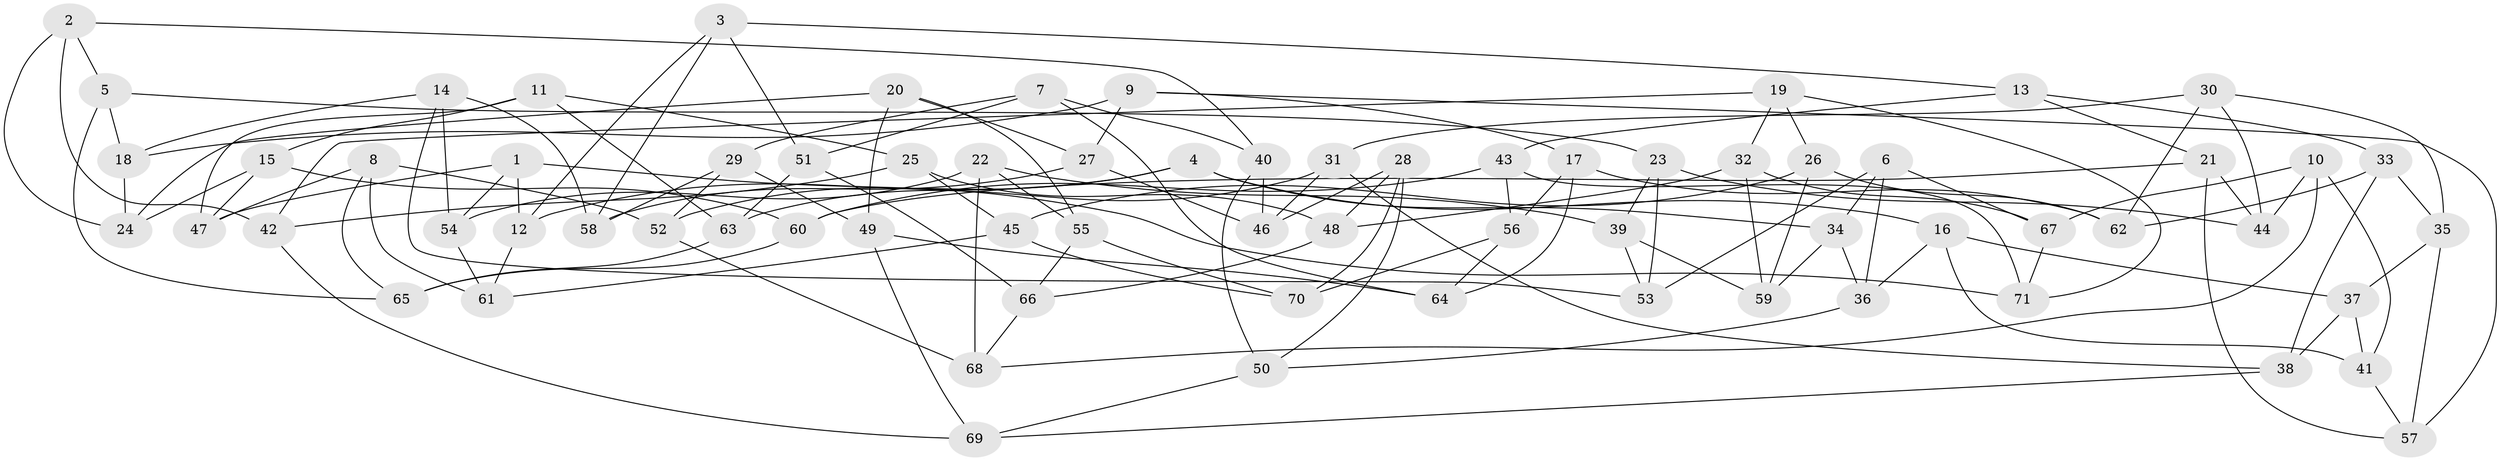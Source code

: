 // Generated by graph-tools (version 1.1) at 2025/50/03/09/25 03:50:50]
// undirected, 71 vertices, 142 edges
graph export_dot {
graph [start="1"]
  node [color=gray90,style=filled];
  1;
  2;
  3;
  4;
  5;
  6;
  7;
  8;
  9;
  10;
  11;
  12;
  13;
  14;
  15;
  16;
  17;
  18;
  19;
  20;
  21;
  22;
  23;
  24;
  25;
  26;
  27;
  28;
  29;
  30;
  31;
  32;
  33;
  34;
  35;
  36;
  37;
  38;
  39;
  40;
  41;
  42;
  43;
  44;
  45;
  46;
  47;
  48;
  49;
  50;
  51;
  52;
  53;
  54;
  55;
  56;
  57;
  58;
  59;
  60;
  61;
  62;
  63;
  64;
  65;
  66;
  67;
  68;
  69;
  70;
  71;
  1 -- 54;
  1 -- 12;
  1 -- 47;
  1 -- 71;
  2 -- 42;
  2 -- 24;
  2 -- 5;
  2 -- 40;
  3 -- 13;
  3 -- 12;
  3 -- 51;
  3 -- 58;
  4 -- 34;
  4 -- 12;
  4 -- 52;
  4 -- 16;
  5 -- 23;
  5 -- 65;
  5 -- 18;
  6 -- 36;
  6 -- 34;
  6 -- 53;
  6 -- 67;
  7 -- 29;
  7 -- 40;
  7 -- 51;
  7 -- 64;
  8 -- 61;
  8 -- 47;
  8 -- 52;
  8 -- 65;
  9 -- 57;
  9 -- 27;
  9 -- 17;
  9 -- 18;
  10 -- 67;
  10 -- 44;
  10 -- 68;
  10 -- 41;
  11 -- 25;
  11 -- 47;
  11 -- 15;
  11 -- 63;
  12 -- 61;
  13 -- 43;
  13 -- 33;
  13 -- 21;
  14 -- 54;
  14 -- 18;
  14 -- 53;
  14 -- 58;
  15 -- 47;
  15 -- 60;
  15 -- 24;
  16 -- 41;
  16 -- 36;
  16 -- 37;
  17 -- 56;
  17 -- 64;
  17 -- 62;
  18 -- 24;
  19 -- 71;
  19 -- 42;
  19 -- 26;
  19 -- 32;
  20 -- 27;
  20 -- 49;
  20 -- 55;
  20 -- 24;
  21 -- 44;
  21 -- 60;
  21 -- 57;
  22 -- 55;
  22 -- 39;
  22 -- 68;
  22 -- 54;
  23 -- 44;
  23 -- 39;
  23 -- 53;
  25 -- 42;
  25 -- 48;
  25 -- 45;
  26 -- 45;
  26 -- 59;
  26 -- 62;
  27 -- 58;
  27 -- 46;
  28 -- 50;
  28 -- 46;
  28 -- 48;
  28 -- 70;
  29 -- 49;
  29 -- 52;
  29 -- 58;
  30 -- 62;
  30 -- 35;
  30 -- 31;
  30 -- 44;
  31 -- 46;
  31 -- 63;
  31 -- 38;
  32 -- 67;
  32 -- 59;
  32 -- 48;
  33 -- 62;
  33 -- 35;
  33 -- 38;
  34 -- 59;
  34 -- 36;
  35 -- 37;
  35 -- 57;
  36 -- 50;
  37 -- 38;
  37 -- 41;
  38 -- 69;
  39 -- 53;
  39 -- 59;
  40 -- 46;
  40 -- 50;
  41 -- 57;
  42 -- 69;
  43 -- 56;
  43 -- 60;
  43 -- 71;
  45 -- 61;
  45 -- 70;
  48 -- 66;
  49 -- 69;
  49 -- 64;
  50 -- 69;
  51 -- 63;
  51 -- 66;
  52 -- 68;
  54 -- 61;
  55 -- 66;
  55 -- 70;
  56 -- 70;
  56 -- 64;
  60 -- 65;
  63 -- 65;
  66 -- 68;
  67 -- 71;
}
